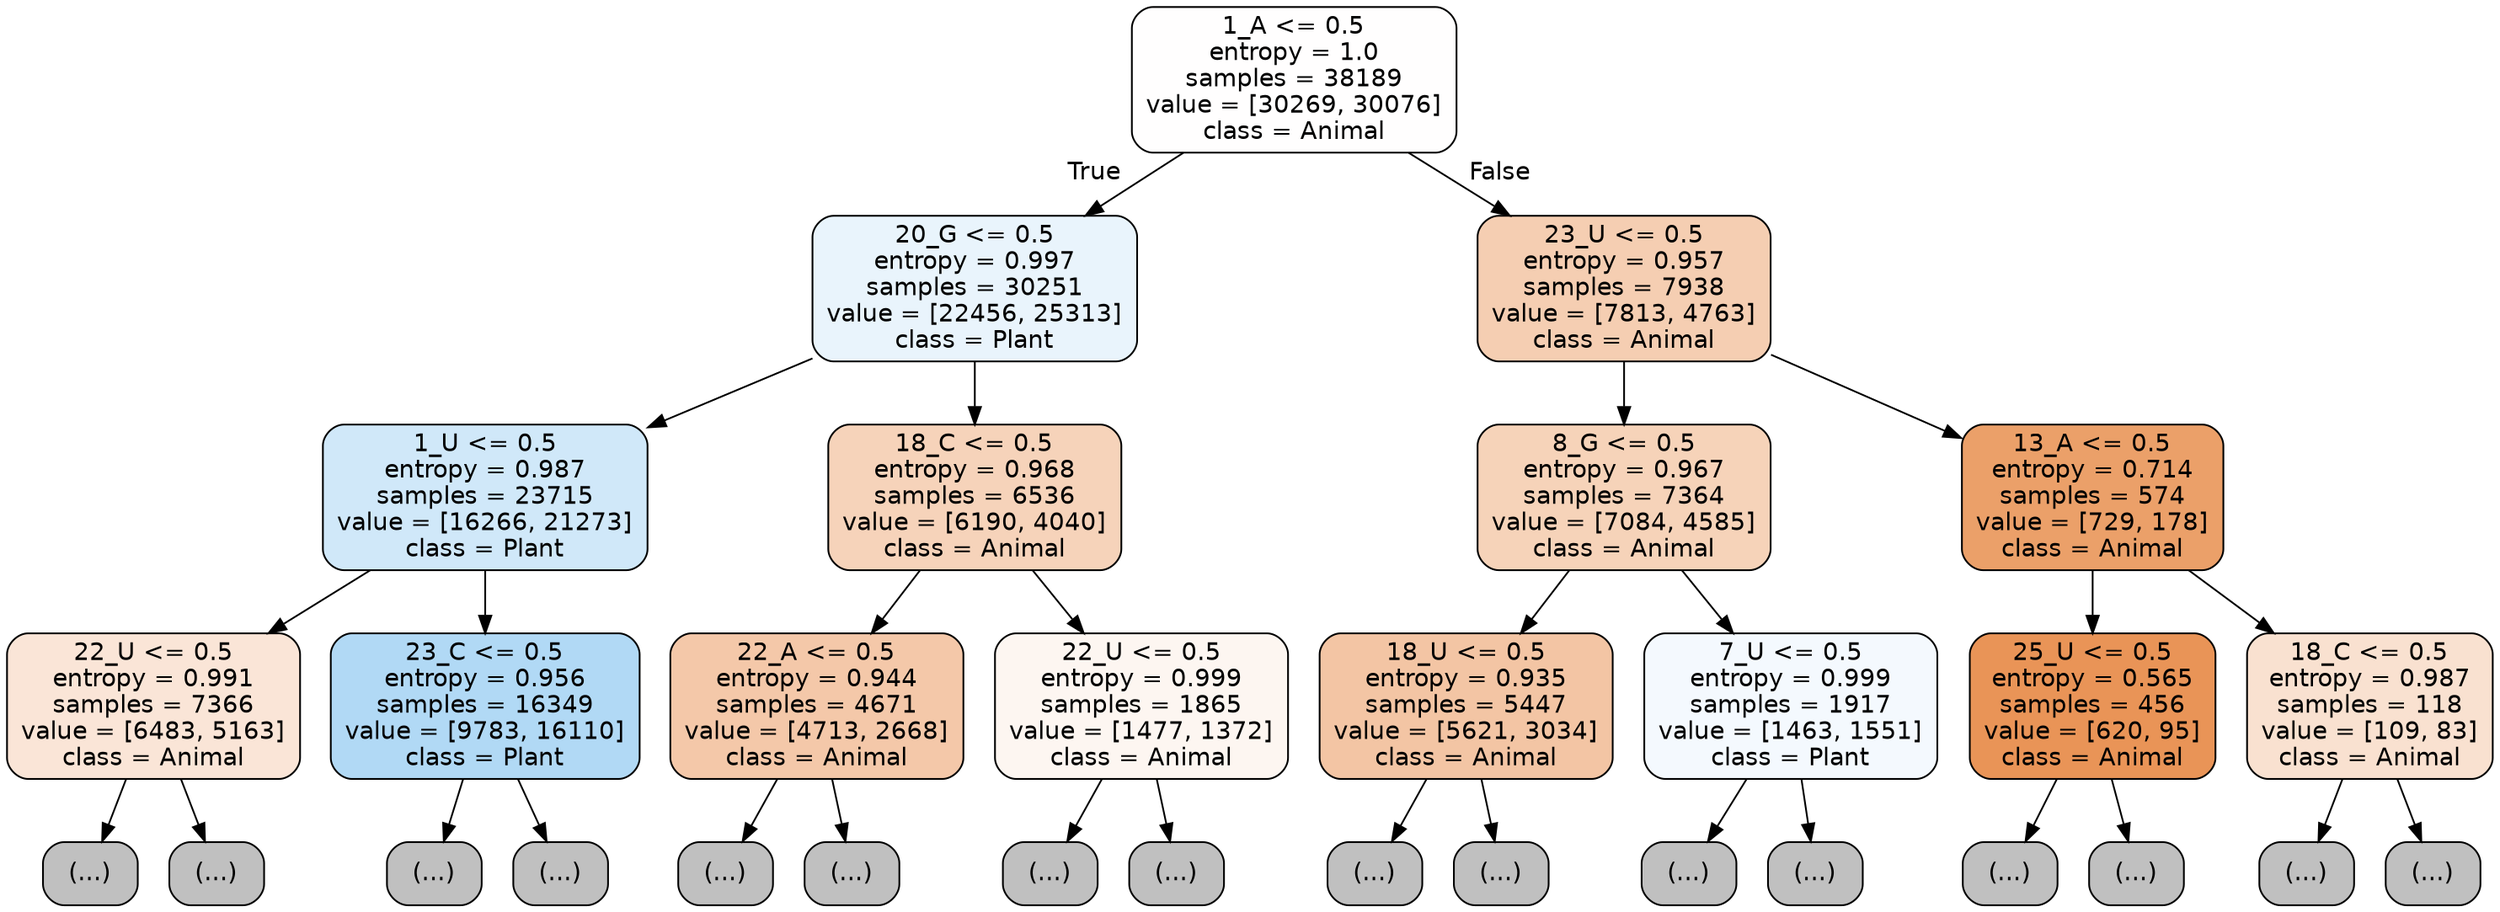 digraph Tree {
node [shape=box, style="filled, rounded", color="black", fontname="helvetica"] ;
edge [fontname="helvetica"] ;
0 [label="1_A <= 0.5\nentropy = 1.0\nsamples = 38189\nvalue = [30269, 30076]\nclass = Animal", fillcolor="#fffefe"] ;
1 [label="20_G <= 0.5\nentropy = 0.997\nsamples = 30251\nvalue = [22456, 25313]\nclass = Plant", fillcolor="#e9f4fc"] ;
0 -> 1 [labeldistance=2.5, labelangle=45, headlabel="True"] ;
2 [label="1_U <= 0.5\nentropy = 0.987\nsamples = 23715\nvalue = [16266, 21273]\nclass = Plant", fillcolor="#d0e8f9"] ;
1 -> 2 ;
3 [label="22_U <= 0.5\nentropy = 0.991\nsamples = 7366\nvalue = [6483, 5163]\nclass = Animal", fillcolor="#fae5d7"] ;
2 -> 3 ;
4 [label="(...)", fillcolor="#C0C0C0"] ;
3 -> 4 ;
3735 [label="(...)", fillcolor="#C0C0C0"] ;
3 -> 3735 ;
4168 [label="23_C <= 0.5\nentropy = 0.956\nsamples = 16349\nvalue = [9783, 16110]\nclass = Plant", fillcolor="#b1d9f5"] ;
2 -> 4168 ;
4169 [label="(...)", fillcolor="#C0C0C0"] ;
4168 -> 4169 ;
9300 [label="(...)", fillcolor="#C0C0C0"] ;
4168 -> 9300 ;
9505 [label="18_C <= 0.5\nentropy = 0.968\nsamples = 6536\nvalue = [6190, 4040]\nclass = Animal", fillcolor="#f6d3ba"] ;
1 -> 9505 ;
9506 [label="22_A <= 0.5\nentropy = 0.944\nsamples = 4671\nvalue = [4713, 2668]\nclass = Animal", fillcolor="#f4c8a9"] ;
9505 -> 9506 ;
9507 [label="(...)", fillcolor="#C0C0C0"] ;
9506 -> 9507 ;
11544 [label="(...)", fillcolor="#C0C0C0"] ;
9506 -> 11544 ;
11821 [label="22_U <= 0.5\nentropy = 0.999\nsamples = 1865\nvalue = [1477, 1372]\nclass = Animal", fillcolor="#fdf6f1"] ;
9505 -> 11821 ;
11822 [label="(...)", fillcolor="#C0C0C0"] ;
11821 -> 11822 ;
12519 [label="(...)", fillcolor="#C0C0C0"] ;
11821 -> 12519 ;
12604 [label="23_U <= 0.5\nentropy = 0.957\nsamples = 7938\nvalue = [7813, 4763]\nclass = Animal", fillcolor="#f5ceb2"] ;
0 -> 12604 [labeldistance=2.5, labelangle=-45, headlabel="False"] ;
12605 [label="8_G <= 0.5\nentropy = 0.967\nsamples = 7364\nvalue = [7084, 4585]\nclass = Animal", fillcolor="#f6d3b9"] ;
12604 -> 12605 ;
12606 [label="18_U <= 0.5\nentropy = 0.935\nsamples = 5447\nvalue = [5621, 3034]\nclass = Animal", fillcolor="#f3c5a4"] ;
12605 -> 12606 ;
12607 [label="(...)", fillcolor="#C0C0C0"] ;
12606 -> 12607 ;
14562 [label="(...)", fillcolor="#C0C0C0"] ;
12606 -> 14562 ;
15345 [label="7_U <= 0.5\nentropy = 0.999\nsamples = 1917\nvalue = [1463, 1551]\nclass = Plant", fillcolor="#f4f9fe"] ;
12605 -> 15345 ;
15346 [label="(...)", fillcolor="#C0C0C0"] ;
15345 -> 15346 ;
16061 [label="(...)", fillcolor="#C0C0C0"] ;
15345 -> 16061 ;
16368 [label="13_A <= 0.5\nentropy = 0.714\nsamples = 574\nvalue = [729, 178]\nclass = Animal", fillcolor="#eba069"] ;
12604 -> 16368 ;
16369 [label="25_U <= 0.5\nentropy = 0.565\nsamples = 456\nvalue = [620, 95]\nclass = Animal", fillcolor="#e99457"] ;
16368 -> 16369 ;
16370 [label="(...)", fillcolor="#C0C0C0"] ;
16369 -> 16370 ;
16515 [label="(...)", fillcolor="#C0C0C0"] ;
16369 -> 16515 ;
16528 [label="18_C <= 0.5\nentropy = 0.987\nsamples = 118\nvalue = [109, 83]\nclass = Animal", fillcolor="#f9e1d0"] ;
16368 -> 16528 ;
16529 [label="(...)", fillcolor="#C0C0C0"] ;
16528 -> 16529 ;
16608 [label="(...)", fillcolor="#C0C0C0"] ;
16528 -> 16608 ;
}